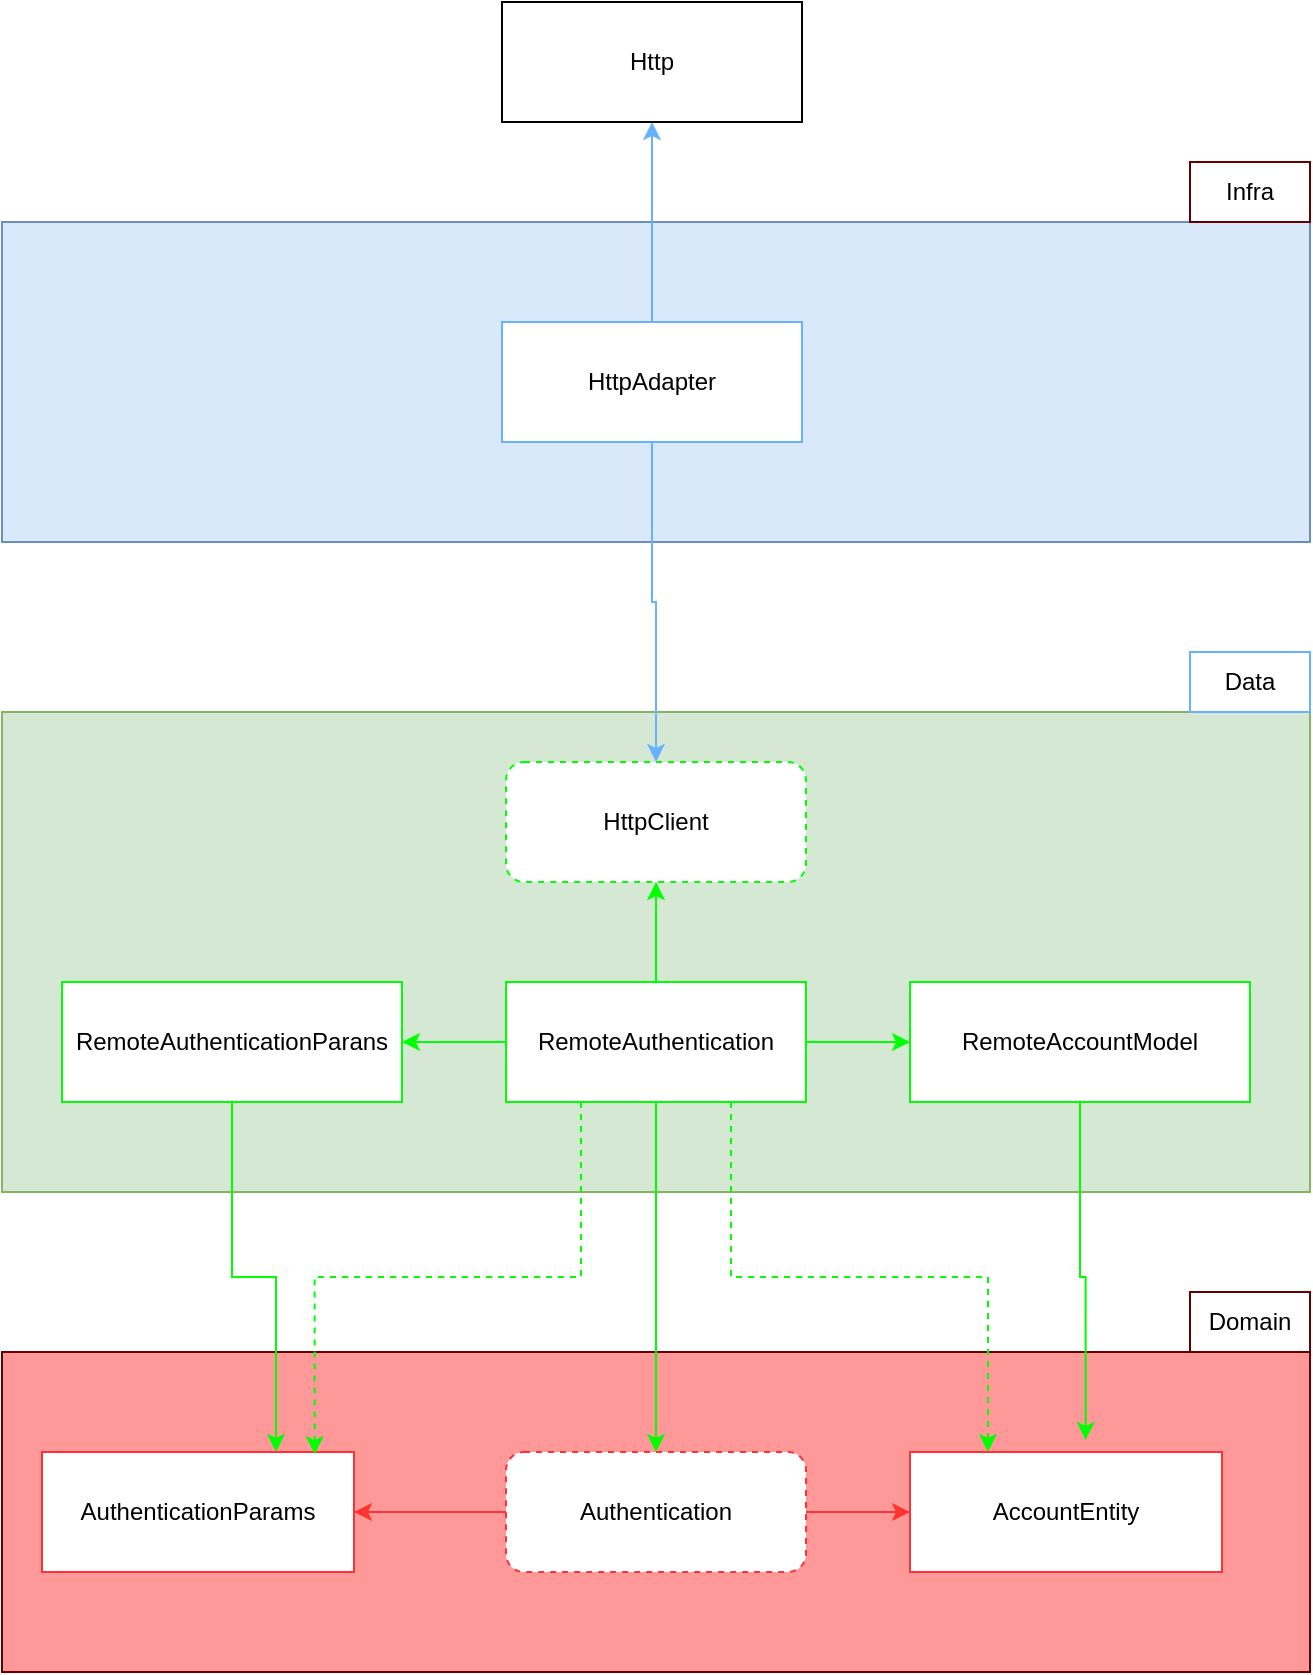 <mxfile version="22.1.21" type="github">
  <diagram name="Página-1" id="nQvzwcfc2NZZMX5gS397">
    <mxGraphModel dx="689" dy="652" grid="1" gridSize="10" guides="1" tooltips="1" connect="1" arrows="1" fold="1" page="1" pageScale="1" pageWidth="827" pageHeight="1169" math="0" shadow="0">
      <root>
        <mxCell id="0" />
        <mxCell id="1" parent="0" />
        <mxCell id="wVgsVWarhEqWhFNqA1bF-2" value="" style="rounded=0;whiteSpace=wrap;html=1;fillColor=#d5e8d4;strokeColor=#82b366;" parent="1" vertex="1">
          <mxGeometry x="70" y="495" width="654" height="240" as="geometry" />
        </mxCell>
        <mxCell id="wVgsVWarhEqWhFNqA1bF-11" value="" style="rounded=0;whiteSpace=wrap;html=1;fillColor=#FF9999;strokeColor=#660000;" parent="1" vertex="1">
          <mxGeometry x="70" y="815" width="654" height="160" as="geometry" />
        </mxCell>
        <mxCell id="wVgsVWarhEqWhFNqA1bF-22" style="edgeStyle=orthogonalEdgeStyle;rounded=0;orthogonalLoop=1;jettySize=auto;html=1;strokeColor=#00FF00;" parent="1" source="wVgsVWarhEqWhFNqA1bF-1" target="wVgsVWarhEqWhFNqA1bF-21" edge="1">
          <mxGeometry relative="1" as="geometry" />
        </mxCell>
        <mxCell id="fmpgbfUZkm80g3jcUYVh-4" style="edgeStyle=orthogonalEdgeStyle;rounded=0;orthogonalLoop=1;jettySize=auto;html=1;strokeColor=#00FF00;" edge="1" parent="1" source="wVgsVWarhEqWhFNqA1bF-1" target="fmpgbfUZkm80g3jcUYVh-2">
          <mxGeometry relative="1" as="geometry" />
        </mxCell>
        <mxCell id="fmpgbfUZkm80g3jcUYVh-5" style="edgeStyle=orthogonalEdgeStyle;rounded=0;orthogonalLoop=1;jettySize=auto;html=1;strokeColor=#00FF00;" edge="1" parent="1" source="wVgsVWarhEqWhFNqA1bF-1" target="fmpgbfUZkm80g3jcUYVh-1">
          <mxGeometry relative="1" as="geometry" />
        </mxCell>
        <mxCell id="fmpgbfUZkm80g3jcUYVh-6" style="edgeStyle=orthogonalEdgeStyle;rounded=0;orthogonalLoop=1;jettySize=auto;html=1;strokeColor=#00FF00;" edge="1" parent="1" source="wVgsVWarhEqWhFNqA1bF-1" target="wVgsVWarhEqWhFNqA1bF-13">
          <mxGeometry relative="1" as="geometry" />
        </mxCell>
        <mxCell id="fmpgbfUZkm80g3jcUYVh-13" style="edgeStyle=orthogonalEdgeStyle;rounded=0;orthogonalLoop=1;jettySize=auto;html=1;exitX=0.75;exitY=1;exitDx=0;exitDy=0;entryX=0.25;entryY=0;entryDx=0;entryDy=0;dashed=1;strokeColor=#00FF00;" edge="1" parent="1" source="wVgsVWarhEqWhFNqA1bF-1" target="wVgsVWarhEqWhFNqA1bF-14">
          <mxGeometry relative="1" as="geometry" />
        </mxCell>
        <mxCell id="wVgsVWarhEqWhFNqA1bF-1" value="RemoteAuthentication" style="rounded=0;whiteSpace=wrap;html=1;strokeColor=#00FF00;" parent="1" vertex="1">
          <mxGeometry x="322" y="630" width="150" height="60" as="geometry" />
        </mxCell>
        <mxCell id="wVgsVWarhEqWhFNqA1bF-4" value="Data" style="text;html=1;strokeColor=#66B2FF;fillColor=none;align=center;verticalAlign=middle;whiteSpace=wrap;rounded=0;" parent="1" vertex="1">
          <mxGeometry x="664" y="465" width="60" height="30" as="geometry" />
        </mxCell>
        <mxCell id="wVgsVWarhEqWhFNqA1bF-12" style="edgeStyle=orthogonalEdgeStyle;rounded=0;orthogonalLoop=1;jettySize=auto;html=1;entryX=0;entryY=0.5;entryDx=0;entryDy=0;strokeColor=#FF3333;" parent="1" source="wVgsVWarhEqWhFNqA1bF-13" target="wVgsVWarhEqWhFNqA1bF-14" edge="1">
          <mxGeometry relative="1" as="geometry" />
        </mxCell>
        <mxCell id="fmpgbfUZkm80g3jcUYVh-11" style="edgeStyle=orthogonalEdgeStyle;rounded=0;orthogonalLoop=1;jettySize=auto;html=1;entryX=1;entryY=0.5;entryDx=0;entryDy=0;strokeColor=#FF3333;" edge="1" parent="1" source="wVgsVWarhEqWhFNqA1bF-13" target="fmpgbfUZkm80g3jcUYVh-3">
          <mxGeometry relative="1" as="geometry" />
        </mxCell>
        <mxCell id="wVgsVWarhEqWhFNqA1bF-13" value="Authentication" style="rounded=1;whiteSpace=wrap;html=1;dashed=1;strokeColor=#FF3333;" parent="1" vertex="1">
          <mxGeometry x="322" y="865" width="150" height="60" as="geometry" />
        </mxCell>
        <mxCell id="wVgsVWarhEqWhFNqA1bF-14" value="AccountEntity" style="rounded=0;whiteSpace=wrap;html=1;strokeColor=#FF3333;" parent="1" vertex="1">
          <mxGeometry x="524" y="865" width="156" height="60" as="geometry" />
        </mxCell>
        <mxCell id="wVgsVWarhEqWhFNqA1bF-15" value="Domain" style="text;html=1;strokeColor=#660000;fillColor=none;align=center;verticalAlign=middle;whiteSpace=wrap;rounded=0;" parent="1" vertex="1">
          <mxGeometry x="664" y="785" width="60" height="30" as="geometry" />
        </mxCell>
        <mxCell id="wVgsVWarhEqWhFNqA1bF-21" value="HttpClient" style="rounded=1;whiteSpace=wrap;html=1;dashed=1;strokeColor=#00FF00;" parent="1" vertex="1">
          <mxGeometry x="322" y="520" width="150" height="60" as="geometry" />
        </mxCell>
        <mxCell id="fmpgbfUZkm80g3jcUYVh-8" style="edgeStyle=orthogonalEdgeStyle;rounded=0;orthogonalLoop=1;jettySize=auto;html=1;entryX=0.75;entryY=0;entryDx=0;entryDy=0;strokeColor=#00FF00;" edge="1" parent="1" source="fmpgbfUZkm80g3jcUYVh-1" target="fmpgbfUZkm80g3jcUYVh-3">
          <mxGeometry relative="1" as="geometry" />
        </mxCell>
        <mxCell id="fmpgbfUZkm80g3jcUYVh-1" value="RemoteAuthenticationParans" style="rounded=0;whiteSpace=wrap;html=1;strokeColor=#00FF00;" vertex="1" parent="1">
          <mxGeometry x="100" y="630" width="170" height="60" as="geometry" />
        </mxCell>
        <mxCell id="fmpgbfUZkm80g3jcUYVh-2" value="RemoteAccountModel" style="rounded=0;whiteSpace=wrap;html=1;strokeColor=#00FF00;" vertex="1" parent="1">
          <mxGeometry x="524" y="630" width="170" height="60" as="geometry" />
        </mxCell>
        <mxCell id="fmpgbfUZkm80g3jcUYVh-3" value="AuthenticationParams" style="rounded=0;whiteSpace=wrap;html=1;strokeColor=#FF3333;" vertex="1" parent="1">
          <mxGeometry x="90" y="865" width="156" height="60" as="geometry" />
        </mxCell>
        <mxCell id="fmpgbfUZkm80g3jcUYVh-7" style="edgeStyle=orthogonalEdgeStyle;rounded=0;orthogonalLoop=1;jettySize=auto;html=1;entryX=0.563;entryY=-0.1;entryDx=0;entryDy=0;entryPerimeter=0;strokeColor=#00FF00;" edge="1" parent="1" source="fmpgbfUZkm80g3jcUYVh-2" target="wVgsVWarhEqWhFNqA1bF-14">
          <mxGeometry relative="1" as="geometry" />
        </mxCell>
        <mxCell id="fmpgbfUZkm80g3jcUYVh-12" style="edgeStyle=orthogonalEdgeStyle;rounded=0;orthogonalLoop=1;jettySize=auto;html=1;exitX=0.25;exitY=1;exitDx=0;exitDy=0;entryX=0.874;entryY=0.018;entryDx=0;entryDy=0;entryPerimeter=0;dashed=1;strokeColor=#00FF00;" edge="1" parent="1" source="wVgsVWarhEqWhFNqA1bF-1" target="fmpgbfUZkm80g3jcUYVh-3">
          <mxGeometry relative="1" as="geometry" />
        </mxCell>
        <mxCell id="fmpgbfUZkm80g3jcUYVh-14" value="" style="rounded=0;whiteSpace=wrap;html=1;fillColor=#dae8fc;strokeColor=#6c8ebf;" vertex="1" parent="1">
          <mxGeometry x="70" y="250" width="654" height="160" as="geometry" />
        </mxCell>
        <mxCell id="fmpgbfUZkm80g3jcUYVh-15" value="Infra" style="text;html=1;strokeColor=#660000;fillColor=none;align=center;verticalAlign=middle;whiteSpace=wrap;rounded=0;" vertex="1" parent="1">
          <mxGeometry x="664" y="220" width="60" height="30" as="geometry" />
        </mxCell>
        <mxCell id="fmpgbfUZkm80g3jcUYVh-17" style="edgeStyle=orthogonalEdgeStyle;rounded=0;orthogonalLoop=1;jettySize=auto;html=1;entryX=0.5;entryY=0;entryDx=0;entryDy=0;strokeColor=#66B2FF;" edge="1" parent="1" source="fmpgbfUZkm80g3jcUYVh-16" target="wVgsVWarhEqWhFNqA1bF-21">
          <mxGeometry relative="1" as="geometry" />
        </mxCell>
        <mxCell id="fmpgbfUZkm80g3jcUYVh-19" style="edgeStyle=orthogonalEdgeStyle;rounded=0;orthogonalLoop=1;jettySize=auto;html=1;entryX=0.5;entryY=1;entryDx=0;entryDy=0;strokeColor=#66B2FF;" edge="1" parent="1" source="fmpgbfUZkm80g3jcUYVh-16" target="fmpgbfUZkm80g3jcUYVh-18">
          <mxGeometry relative="1" as="geometry" />
        </mxCell>
        <mxCell id="fmpgbfUZkm80g3jcUYVh-16" value="HttpAdapter" style="rounded=0;whiteSpace=wrap;html=1;strokeColor=#66B2FF;" vertex="1" parent="1">
          <mxGeometry x="320" y="300" width="150" height="60" as="geometry" />
        </mxCell>
        <mxCell id="fmpgbfUZkm80g3jcUYVh-18" value="Http&lt;br&gt;" style="rounded=0;whiteSpace=wrap;html=1;" vertex="1" parent="1">
          <mxGeometry x="320" y="140" width="150" height="60" as="geometry" />
        </mxCell>
      </root>
    </mxGraphModel>
  </diagram>
</mxfile>
